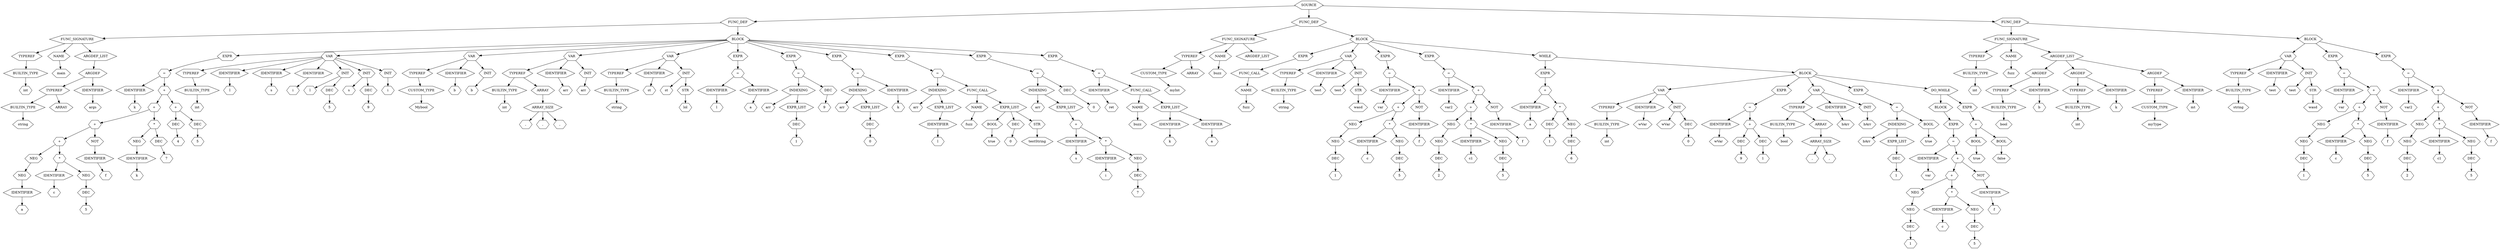 digraph Tree {
    node [shape=hexagon];
    nodeSOURCE_0 [label="SOURCE"]
    nodeSOURCE_0 -> nodeFUNC_DEF_1;
    nodeFUNC_DEF_1 [label="FUNC_DEF"]
    nodeFUNC_DEF_1 -> nodeFUNC_SIGNATURE_2;
    nodeFUNC_SIGNATURE_2 [label="FUNC_SIGNATURE"]
    nodeFUNC_SIGNATURE_2 -> nodeTYPEREF_3;
    nodeTYPEREF_3 [label="TYPEREF"]
    nodeTYPEREF_3 -> nodeBUILTIN_TYPE_4;
    nodeBUILTIN_TYPE_4 [label="BUILTIN_TYPE"]
    nodeBUILTIN_TYPE_4 -> nodeint_5;
    nodeint_5 [label="int"]
    nodeFUNC_SIGNATURE_2 -> nodeNAME_6;
    nodeNAME_6 [label="NAME"]
    nodeNAME_6 -> nodemain_7;
    nodemain_7 [label="main"]
    nodeFUNC_SIGNATURE_2 -> nodeARGDEF_LIST_8;
    nodeARGDEF_LIST_8 [label="ARGDEF_LIST"]
    nodeARGDEF_LIST_8 -> nodeARGDEF_9;
    nodeARGDEF_9 [label="ARGDEF"]
    nodeARGDEF_9 -> nodeTYPEREF_10;
    nodeTYPEREF_10 [label="TYPEREF"]
    nodeTYPEREF_10 -> nodeBUILTIN_TYPE_11;
    nodeBUILTIN_TYPE_11 [label="BUILTIN_TYPE"]
    nodeBUILTIN_TYPE_11 -> nodestring_12;
    nodestring_12 [label="string"]
    nodeTYPEREF_10 -> nodeARRAY_13;
    nodeARRAY_13 [label="ARRAY"]
    nodeARGDEF_9 -> nodeIDENTIFIER_14;
    nodeIDENTIFIER_14 [label="IDENTIFIER"]
    nodeIDENTIFIER_14 -> nodeargs_15;
    nodeargs_15 [label="args"]
    nodeFUNC_DEF_1 -> nodeBLOCK_16;
    nodeBLOCK_16 [label="BLOCK"]
    nodeBLOCK_16 -> nodeEXPR_17;
    nodeEXPR_17 [label="EXPR"]
    nodeEXPR_17 -> nodeASSIGN_18;
    nodeASSIGN_18 [label="="]
    nodeASSIGN_18 -> nodeIDENTIFIER_19;
    nodeIDENTIFIER_19 [label="IDENTIFIER"]
    nodeIDENTIFIER_19 -> nodek_20;
    nodek_20 [label="k"]
    nodeASSIGN_18 -> nodePLUS_21;
    nodePLUS_21 [label="+"]
    nodePLUS_21 -> nodePLUS_22;
    nodePLUS_22 [label="+"]
    nodePLUS_22 -> nodePLUS_23;
    nodePLUS_23 [label="+"]
    nodePLUS_23 -> nodePLUS_24;
    nodePLUS_24 [label="+"]
    nodePLUS_24 -> nodeNEG_25;
    nodeNEG_25 [label="NEG"]
    nodeNEG_25 -> nodeNEG_26;
    nodeNEG_26 [label="NEG"]
    nodeNEG_26 -> nodeIDENTIFIER_27;
    nodeIDENTIFIER_27 [label="IDENTIFIER"]
    nodeIDENTIFIER_27 -> nodea_28;
    nodea_28 [label="a"]
    nodePLUS_24 -> nodeMUL_29;
    nodeMUL_29 [label="*"]
    nodeMUL_29 -> nodeIDENTIFIER_30;
    nodeIDENTIFIER_30 [label="IDENTIFIER"]
    nodeIDENTIFIER_30 -> nodec_31;
    nodec_31 [label="c"]
    nodeMUL_29 -> nodeNEG_32;
    nodeNEG_32 [label="NEG"]
    nodeNEG_32 -> nodeDEC_33;
    nodeDEC_33 [label="DEC"]
    nodeDEC_33 -> node5_34;
    node5_34 [label="5"]
    nodePLUS_23 -> nodeNOT_35;
    nodeNOT_35 [label="NOT"]
    nodeNOT_35 -> nodeIDENTIFIER_36;
    nodeIDENTIFIER_36 [label="IDENTIFIER"]
    nodeIDENTIFIER_36 -> nodef_37;
    nodef_37 [label="f"]
    nodePLUS_22 -> nodeMUL_38;
    nodeMUL_38 [label="*"]
    nodeMUL_38 -> nodeNEG_39;
    nodeNEG_39 [label="NEG"]
    nodeNEG_39 -> nodeIDENTIFIER_40;
    nodeIDENTIFIER_40 [label="IDENTIFIER"]
    nodeIDENTIFIER_40 -> nodek_41;
    nodek_41 [label="k"]
    nodeMUL_38 -> nodeDEC_42;
    nodeDEC_42 [label="DEC"]
    nodeDEC_42 -> node7_43;
    node7_43 [label="7"]
    nodePLUS_21 -> nodePLUS_44;
    nodePLUS_44 [label="+"]
    nodePLUS_44 -> nodeDEC_45;
    nodeDEC_45 [label="DEC"]
    nodeDEC_45 -> node4_46;
    node4_46 [label="4"]
    nodePLUS_44 -> nodeDEC_47;
    nodeDEC_47 [label="DEC"]
    nodeDEC_47 -> node5_48;
    node5_48 [label="5"]
    nodeBLOCK_16 -> nodeVAR_49;
    nodeVAR_49 [label="VAR"]
    nodeVAR_49 -> nodeTYPEREF_50;
    nodeTYPEREF_50 [label="TYPEREF"]
    nodeTYPEREF_50 -> nodeBUILTIN_TYPE_51;
    nodeBUILTIN_TYPE_51 [label="BUILTIN_TYPE"]
    nodeBUILTIN_TYPE_51 -> nodeint_52;
    nodeint_52 [label="int"]
    nodeVAR_49 -> nodeIDENTIFIER_53;
    nodeIDENTIFIER_53 [label="IDENTIFIER"]
    nodeIDENTIFIER_53 -> nodel_54;
    nodel_54 [label="l"]
    nodeVAR_49 -> nodeIDENTIFIER_55;
    nodeIDENTIFIER_55 [label="IDENTIFIER"]
    nodeIDENTIFIER_55 -> nodes_56;
    nodes_56 [label="s"]
    nodeVAR_49 -> nodeIDENTIFIER_57;
    nodeIDENTIFIER_57 [label="IDENTIFIER"]
    nodeIDENTIFIER_57 -> nodei_58;
    nodei_58 [label="i"]
    nodeVAR_49 -> nodeINIT_59;
    nodeINIT_59 [label="INIT"]
    nodeINIT_59 -> nodel_60;
    nodel_60 [label="l"]
    nodeINIT_59 -> nodeDEC_61;
    nodeDEC_61 [label="DEC"]
    nodeDEC_61 -> node5_62;
    node5_62 [label="5"]
    nodeVAR_49 -> nodeINIT_63;
    nodeINIT_63 [label="INIT"]
    nodeINIT_63 -> nodes_64;
    nodes_64 [label="s"]
    nodeINIT_63 -> nodeDEC_65;
    nodeDEC_65 [label="DEC"]
    nodeDEC_65 -> node9_66;
    node9_66 [label="9"]
    nodeVAR_49 -> nodeINIT_67;
    nodeINIT_67 [label="INIT"]
    nodeINIT_67 -> nodei_68;
    nodei_68 [label="i"]
    nodeBLOCK_16 -> nodeVAR_69;
    nodeVAR_69 [label="VAR"]
    nodeVAR_69 -> nodeTYPEREF_70;
    nodeTYPEREF_70 [label="TYPEREF"]
    nodeTYPEREF_70 -> nodeCUSTOM_TYPE_71;
    nodeCUSTOM_TYPE_71 [label="CUSTOM_TYPE"]
    nodeCUSTOM_TYPE_71 -> nodeMybool_72;
    nodeMybool_72 [label="Mybool"]
    nodeVAR_69 -> nodeIDENTIFIER_73;
    nodeIDENTIFIER_73 [label="IDENTIFIER"]
    nodeIDENTIFIER_73 -> nodeb_74;
    nodeb_74 [label="b"]
    nodeVAR_69 -> nodeINIT_75;
    nodeINIT_75 [label="INIT"]
    nodeINIT_75 -> nodeb_76;
    nodeb_76 [label="b"]
    nodeBLOCK_16 -> nodeVAR_77;
    nodeVAR_77 [label="VAR"]
    nodeVAR_77 -> nodeTYPEREF_78;
    nodeTYPEREF_78 [label="TYPEREF"]
    nodeTYPEREF_78 -> nodeBUILTIN_TYPE_79;
    nodeBUILTIN_TYPE_79 [label="BUILTIN_TYPE"]
    nodeBUILTIN_TYPE_79 -> nodeint_80;
    nodeint_80 [label="int"]
    nodeTYPEREF_78 -> nodeARRAY_81;
    nodeARRAY_81 [label="ARRAY"]
    nodeARRAY_81 -> nodeARRAY_SIZE_82;
    nodeARRAY_SIZE_82 [label="ARRAY_SIZE"]
    nodeARRAY_SIZE_82 -> nodeCOMMA_83;
    nodeCOMMA_83 [label=","]
    nodeARRAY_SIZE_82 -> nodeCOMMA_84;
    nodeCOMMA_84 [label=","]
    nodeARRAY_SIZE_82 -> nodeCOMMA_85;
    nodeCOMMA_85 [label=","]
    nodeVAR_77 -> nodeIDENTIFIER_86;
    nodeIDENTIFIER_86 [label="IDENTIFIER"]
    nodeIDENTIFIER_86 -> nodearr_87;
    nodearr_87 [label="arr"]
    nodeVAR_77 -> nodeINIT_88;
    nodeINIT_88 [label="INIT"]
    nodeINIT_88 -> nodearr_89;
    nodearr_89 [label="arr"]
    nodeBLOCK_16 -> nodeVAR_90;
    nodeVAR_90 [label="VAR"]
    nodeVAR_90 -> nodeTYPEREF_91;
    nodeTYPEREF_91 [label="TYPEREF"]
    nodeTYPEREF_91 -> nodeBUILTIN_TYPE_92;
    nodeBUILTIN_TYPE_92 [label="BUILTIN_TYPE"]
    nodeBUILTIN_TYPE_92 -> nodestring_93;
    nodestring_93 [label="string"]
    nodeVAR_90 -> nodeIDENTIFIER_94;
    nodeIDENTIFIER_94 [label="IDENTIFIER"]
    nodeIDENTIFIER_94 -> nodest_95;
    nodest_95 [label="st"]
    nodeVAR_90 -> nodeINIT_96;
    nodeINIT_96 [label="INIT"]
    nodeINIT_96 -> nodest_97;
    nodest_97 [label="st"]
    nodeINIT_96 -> nodeSTR_98;
    nodeSTR_98 [label="STR"]
    nodeSTR_98 -> nodelol_99;
    nodelol_99 [label="lol"]
    nodeBLOCK_16 -> nodeEXPR_100;
    nodeEXPR_100 [label="EXPR"]
    nodeEXPR_100 -> nodeASSIGN_101;
    nodeASSIGN_101 [label="="]
    nodeASSIGN_101 -> nodeIDENTIFIER_102;
    nodeIDENTIFIER_102 [label="IDENTIFIER"]
    nodeIDENTIFIER_102 -> nodel_103;
    nodel_103 [label="l"]
    nodeASSIGN_101 -> nodeIDENTIFIER_104;
    nodeIDENTIFIER_104 [label="IDENTIFIER"]
    nodeIDENTIFIER_104 -> nodea_105;
    nodea_105 [label="a"]
    nodeBLOCK_16 -> nodeEXPR_106;
    nodeEXPR_106 [label="EXPR"]
    nodeEXPR_106 -> nodeASSIGN_107;
    nodeASSIGN_107 [label="="]
    nodeASSIGN_107 -> nodeINDEXING_108;
    nodeINDEXING_108 [label="INDEXING"]
    nodeINDEXING_108 -> nodearr_109;
    nodearr_109 [label="arr"]
    nodeINDEXING_108 -> nodeEXPR_LIST_110;
    nodeEXPR_LIST_110 [label="EXPR_LIST"]
    nodeEXPR_LIST_110 -> nodeDEC_111;
    nodeDEC_111 [label="DEC"]
    nodeDEC_111 -> node1_112;
    node1_112 [label="1"]
    nodeASSIGN_107 -> nodeDEC_113;
    nodeDEC_113 [label="DEC"]
    nodeDEC_113 -> node9_114;
    node9_114 [label="9"]
    nodeBLOCK_16 -> nodeEXPR_115;
    nodeEXPR_115 [label="EXPR"]
    nodeEXPR_115 -> nodeASSIGN_116;
    nodeASSIGN_116 [label="="]
    nodeASSIGN_116 -> nodeINDEXING_117;
    nodeINDEXING_117 [label="INDEXING"]
    nodeINDEXING_117 -> nodearr_118;
    nodearr_118 [label="arr"]
    nodeINDEXING_117 -> nodeEXPR_LIST_119;
    nodeEXPR_LIST_119 [label="EXPR_LIST"]
    nodeEXPR_LIST_119 -> nodeDEC_120;
    nodeDEC_120 [label="DEC"]
    nodeDEC_120 -> node0_121;
    node0_121 [label="0"]
    nodeASSIGN_116 -> nodeIDENTIFIER_122;
    nodeIDENTIFIER_122 [label="IDENTIFIER"]
    nodeIDENTIFIER_122 -> nodek_123;
    nodek_123 [label="k"]
    nodeBLOCK_16 -> nodeEXPR_124;
    nodeEXPR_124 [label="EXPR"]
    nodeEXPR_124 -> nodeASSIGN_125;
    nodeASSIGN_125 [label="="]
    nodeASSIGN_125 -> nodeINDEXING_126;
    nodeINDEXING_126 [label="INDEXING"]
    nodeINDEXING_126 -> nodearr_127;
    nodearr_127 [label="arr"]
    nodeINDEXING_126 -> nodeEXPR_LIST_128;
    nodeEXPR_LIST_128 [label="EXPR_LIST"]
    nodeEXPR_LIST_128 -> nodeIDENTIFIER_129;
    nodeIDENTIFIER_129 [label="IDENTIFIER"]
    nodeIDENTIFIER_129 -> nodel_130;
    nodel_130 [label="l"]
    nodeASSIGN_125 -> nodeFUNC_CALL_131;
    nodeFUNC_CALL_131 [label="FUNC_CALL"]
    nodeFUNC_CALL_131 -> nodeNAME_132;
    nodeNAME_132 [label="NAME"]
    nodeNAME_132 -> nodefuzz_133;
    nodefuzz_133 [label="fuzz"]
    nodeFUNC_CALL_131 -> nodeEXPR_LIST_134;
    nodeEXPR_LIST_134 [label="EXPR_LIST"]
    nodeEXPR_LIST_134 -> nodeBOOL_135;
    nodeBOOL_135 [label="BOOL"]
    nodeBOOL_135 -> nodetrue_136;
    nodetrue_136 [label="true"]
    nodeEXPR_LIST_134 -> nodeDEC_137;
    nodeDEC_137 [label="DEC"]
    nodeDEC_137 -> node0_138;
    node0_138 [label="0"]
    nodeEXPR_LIST_134 -> nodeSTR_139;
    nodeSTR_139 [label="STR"]
    nodeSTR_139 -> nodetestString_140;
    nodetestString_140 [label="testString"]
    nodeBLOCK_16 -> nodeEXPR_141;
    nodeEXPR_141 [label="EXPR"]
    nodeEXPR_141 -> nodeASSIGN_142;
    nodeASSIGN_142 [label="="]
    nodeASSIGN_142 -> nodeINDEXING_143;
    nodeINDEXING_143 [label="INDEXING"]
    nodeINDEXING_143 -> nodearr_144;
    nodearr_144 [label="arr"]
    nodeINDEXING_143 -> nodeEXPR_LIST_145;
    nodeEXPR_LIST_145 [label="EXPR_LIST"]
    nodeEXPR_LIST_145 -> nodePLUS_146;
    nodePLUS_146 [label="+"]
    nodePLUS_146 -> nodeIDENTIFIER_147;
    nodeIDENTIFIER_147 [label="IDENTIFIER"]
    nodeIDENTIFIER_147 -> nodes_148;
    nodes_148 [label="s"]
    nodePLUS_146 -> nodeMUL_149;
    nodeMUL_149 [label="*"]
    nodeMUL_149 -> nodeIDENTIFIER_150;
    nodeIDENTIFIER_150 [label="IDENTIFIER"]
    nodeIDENTIFIER_150 -> nodei_151;
    nodei_151 [label="i"]
    nodeMUL_149 -> nodeNEG_152;
    nodeNEG_152 [label="NEG"]
    nodeNEG_152 -> nodeDEC_153;
    nodeDEC_153 [label="DEC"]
    nodeDEC_153 -> node7_154;
    node7_154 [label="7"]
    nodeASSIGN_142 -> nodeDEC_155;
    nodeDEC_155 [label="DEC"]
    nodeDEC_155 -> node0_156;
    node0_156 [label="0"]
    nodeBLOCK_16 -> nodeEXPR_157;
    nodeEXPR_157 [label="EXPR"]
    nodeEXPR_157 -> nodeASSIGN_158;
    nodeASSIGN_158 [label="="]
    nodeASSIGN_158 -> nodeIDENTIFIER_159;
    nodeIDENTIFIER_159 [label="IDENTIFIER"]
    nodeIDENTIFIER_159 -> noderet_160;
    noderet_160 [label="ret"]
    nodeASSIGN_158 -> nodeFUNC_CALL_161;
    nodeFUNC_CALL_161 [label="FUNC_CALL"]
    nodeFUNC_CALL_161 -> nodeNAME_162;
    nodeNAME_162 [label="NAME"]
    nodeNAME_162 -> nodebuzz_163;
    nodebuzz_163 [label="buzz"]
    nodeFUNC_CALL_161 -> nodeEXPR_LIST_164;
    nodeEXPR_LIST_164 [label="EXPR_LIST"]
    nodeEXPR_LIST_164 -> nodeIDENTIFIER_165;
    nodeIDENTIFIER_165 [label="IDENTIFIER"]
    nodeIDENTIFIER_165 -> nodek_166;
    nodek_166 [label="k"]
    nodeEXPR_LIST_164 -> nodeIDENTIFIER_167;
    nodeIDENTIFIER_167 [label="IDENTIFIER"]
    nodeIDENTIFIER_167 -> nodea_168;
    nodea_168 [label="a"]
    nodeSOURCE_0 -> nodeFUNC_DEF_169;
    nodeFUNC_DEF_169 [label="FUNC_DEF"]
    nodeFUNC_DEF_169 -> nodeFUNC_SIGNATURE_170;
    nodeFUNC_SIGNATURE_170 [label="FUNC_SIGNATURE"]
    nodeFUNC_SIGNATURE_170 -> nodeTYPEREF_171;
    nodeTYPEREF_171 [label="TYPEREF"]
    nodeTYPEREF_171 -> nodeCUSTOM_TYPE_172;
    nodeCUSTOM_TYPE_172 [label="CUSTOM_TYPE"]
    nodeCUSTOM_TYPE_172 -> nodemyInt_173;
    nodemyInt_173 [label="myInt"]
    nodeTYPEREF_171 -> nodeARRAY_174;
    nodeARRAY_174 [label="ARRAY"]
    nodeFUNC_SIGNATURE_170 -> nodeNAME_175;
    nodeNAME_175 [label="NAME"]
    nodeNAME_175 -> nodebuzz_176;
    nodebuzz_176 [label="buzz"]
    nodeFUNC_SIGNATURE_170 -> nodeARGDEF_LIST_177;
    nodeARGDEF_LIST_177 [label="ARGDEF_LIST"]
    nodeFUNC_DEF_169 -> nodeBLOCK_178;
    nodeBLOCK_178 [label="BLOCK"]
    nodeBLOCK_178 -> nodeEXPR_179;
    nodeEXPR_179 [label="EXPR"]
    nodeEXPR_179 -> nodeFUNC_CALL_180;
    nodeFUNC_CALL_180 [label="FUNC_CALL"]
    nodeFUNC_CALL_180 -> nodeNAME_181;
    nodeNAME_181 [label="NAME"]
    nodeNAME_181 -> nodefuzz_182;
    nodefuzz_182 [label="fuzz"]
    nodeBLOCK_178 -> nodeVAR_183;
    nodeVAR_183 [label="VAR"]
    nodeVAR_183 -> nodeTYPEREF_184;
    nodeTYPEREF_184 [label="TYPEREF"]
    nodeTYPEREF_184 -> nodeBUILTIN_TYPE_185;
    nodeBUILTIN_TYPE_185 [label="BUILTIN_TYPE"]
    nodeBUILTIN_TYPE_185 -> nodestring_186;
    nodestring_186 [label="string"]
    nodeVAR_183 -> nodeIDENTIFIER_187;
    nodeIDENTIFIER_187 [label="IDENTIFIER"]
    nodeIDENTIFIER_187 -> nodetest_188;
    nodetest_188 [label="test"]
    nodeVAR_183 -> nodeINIT_189;
    nodeINIT_189 [label="INIT"]
    nodeINIT_189 -> nodetest_190;
    nodetest_190 [label="test"]
    nodeINIT_189 -> nodeSTR_191;
    nodeSTR_191 [label="STR"]
    nodeSTR_191 -> nodewasd_192;
    nodewasd_192 [label="wasd"]
    nodeBLOCK_178 -> nodeEXPR_193;
    nodeEXPR_193 [label="EXPR"]
    nodeEXPR_193 -> nodeASSIGN_194;
    nodeASSIGN_194 [label="="]
    nodeASSIGN_194 -> nodeIDENTIFIER_195;
    nodeIDENTIFIER_195 [label="IDENTIFIER"]
    nodeIDENTIFIER_195 -> nodevar_196;
    nodevar_196 [label="var"]
    nodeASSIGN_194 -> nodePLUS_197;
    nodePLUS_197 [label="+"]
    nodePLUS_197 -> nodePLUS_198;
    nodePLUS_198 [label="+"]
    nodePLUS_198 -> nodeNEG_199;
    nodeNEG_199 [label="NEG"]
    nodeNEG_199 -> nodeNEG_200;
    nodeNEG_200 [label="NEG"]
    nodeNEG_200 -> nodeDEC_201;
    nodeDEC_201 [label="DEC"]
    nodeDEC_201 -> node1_202;
    node1_202 [label="1"]
    nodePLUS_198 -> nodeMUL_203;
    nodeMUL_203 [label="*"]
    nodeMUL_203 -> nodeIDENTIFIER_204;
    nodeIDENTIFIER_204 [label="IDENTIFIER"]
    nodeIDENTIFIER_204 -> nodec_205;
    nodec_205 [label="c"]
    nodeMUL_203 -> nodeNEG_206;
    nodeNEG_206 [label="NEG"]
    nodeNEG_206 -> nodeDEC_207;
    nodeDEC_207 [label="DEC"]
    nodeDEC_207 -> node5_208;
    node5_208 [label="5"]
    nodePLUS_197 -> nodeNOT_209;
    nodeNOT_209 [label="NOT"]
    nodeNOT_209 -> nodeIDENTIFIER_210;
    nodeIDENTIFIER_210 [label="IDENTIFIER"]
    nodeIDENTIFIER_210 -> nodef_211;
    nodef_211 [label="f"]
    nodeBLOCK_178 -> nodeEXPR_212;
    nodeEXPR_212 [label="EXPR"]
    nodeEXPR_212 -> nodeASSIGN_213;
    nodeASSIGN_213 [label="="]
    nodeASSIGN_213 -> nodeIDENTIFIER_214;
    nodeIDENTIFIER_214 [label="IDENTIFIER"]
    nodeIDENTIFIER_214 -> nodevar2_215;
    nodevar2_215 [label="var2"]
    nodeASSIGN_213 -> nodePLUS_216;
    nodePLUS_216 [label="+"]
    nodePLUS_216 -> nodePLUS_217;
    nodePLUS_217 [label="+"]
    nodePLUS_217 -> nodeNEG_218;
    nodeNEG_218 [label="NEG"]
    nodeNEG_218 -> nodeNEG_219;
    nodeNEG_219 [label="NEG"]
    nodeNEG_219 -> nodeDEC_220;
    nodeDEC_220 [label="DEC"]
    nodeDEC_220 -> node2_221;
    node2_221 [label="2"]
    nodePLUS_217 -> nodeMUL_222;
    nodeMUL_222 [label="*"]
    nodeMUL_222 -> nodeIDENTIFIER_223;
    nodeIDENTIFIER_223 [label="IDENTIFIER"]
    nodeIDENTIFIER_223 -> nodec1_224;
    nodec1_224 [label="c1"]
    nodeMUL_222 -> nodeNEG_225;
    nodeNEG_225 [label="NEG"]
    nodeNEG_225 -> nodeDEC_226;
    nodeDEC_226 [label="DEC"]
    nodeDEC_226 -> node5_227;
    node5_227 [label="5"]
    nodePLUS_216 -> nodeNOT_228;
    nodeNOT_228 [label="NOT"]
    nodeNOT_228 -> nodeIDENTIFIER_229;
    nodeIDENTIFIER_229 [label="IDENTIFIER"]
    nodeIDENTIFIER_229 -> nodef_230;
    nodef_230 [label="f"]
    nodeBLOCK_178 -> nodeWHILE_231;
    nodeWHILE_231 [label="WHILE"]
    nodeWHILE_231 -> nodeEXPR_232;
    nodeEXPR_232 [label="EXPR"]
    nodeEXPR_232 -> nodePLUS_233;
    nodePLUS_233 [label="+"]
    nodePLUS_233 -> nodeIDENTIFIER_234;
    nodeIDENTIFIER_234 [label="IDENTIFIER"]
    nodeIDENTIFIER_234 -> nodea_235;
    nodea_235 [label="a"]
    nodePLUS_233 -> nodeMUL_236;
    nodeMUL_236 [label="*"]
    nodeMUL_236 -> nodeDEC_237;
    nodeDEC_237 [label="DEC"]
    nodeDEC_237 -> node1_238;
    node1_238 [label="1"]
    nodeMUL_236 -> nodeNEG_239;
    nodeNEG_239 [label="NEG"]
    nodeNEG_239 -> nodeDEC_240;
    nodeDEC_240 [label="DEC"]
    nodeDEC_240 -> node6_241;
    node6_241 [label="6"]
    nodeWHILE_231 -> nodeBLOCK_242;
    nodeBLOCK_242 [label="BLOCK"]
    nodeBLOCK_242 -> nodeVAR_243;
    nodeVAR_243 [label="VAR"]
    nodeVAR_243 -> nodeTYPEREF_244;
    nodeTYPEREF_244 [label="TYPEREF"]
    nodeTYPEREF_244 -> nodeBUILTIN_TYPE_245;
    nodeBUILTIN_TYPE_245 [label="BUILTIN_TYPE"]
    nodeBUILTIN_TYPE_245 -> nodeint_246;
    nodeint_246 [label="int"]
    nodeVAR_243 -> nodeIDENTIFIER_247;
    nodeIDENTIFIER_247 [label="IDENTIFIER"]
    nodeIDENTIFIER_247 -> nodewVar_248;
    nodewVar_248 [label="wVar"]
    nodeVAR_243 -> nodeINIT_249;
    nodeINIT_249 [label="INIT"]
    nodeINIT_249 -> nodewVar_250;
    nodewVar_250 [label="wVar"]
    nodeINIT_249 -> nodeDEC_251;
    nodeDEC_251 [label="DEC"]
    nodeDEC_251 -> node0_252;
    node0_252 [label="0"]
    nodeBLOCK_242 -> nodeEXPR_253;
    nodeEXPR_253 [label="EXPR"]
    nodeEXPR_253 -> nodeASSIGN_254;
    nodeASSIGN_254 [label="="]
    nodeASSIGN_254 -> nodeIDENTIFIER_255;
    nodeIDENTIFIER_255 [label="IDENTIFIER"]
    nodeIDENTIFIER_255 -> nodewVar_256;
    nodewVar_256 [label="wVar"]
    nodeASSIGN_254 -> nodePLUS_257;
    nodePLUS_257 [label="+"]
    nodePLUS_257 -> nodeDEC_258;
    nodeDEC_258 [label="DEC"]
    nodeDEC_258 -> node9_259;
    node9_259 [label="9"]
    nodePLUS_257 -> nodeDEC_260;
    nodeDEC_260 [label="DEC"]
    nodeDEC_260 -> node1_261;
    node1_261 [label="1"]
    nodeBLOCK_242 -> nodeVAR_262;
    nodeVAR_262 [label="VAR"]
    nodeVAR_262 -> nodeTYPEREF_263;
    nodeTYPEREF_263 [label="TYPEREF"]
    nodeTYPEREF_263 -> nodeBUILTIN_TYPE_264;
    nodeBUILTIN_TYPE_264 [label="BUILTIN_TYPE"]
    nodeBUILTIN_TYPE_264 -> nodebool_265;
    nodebool_265 [label="bool"]
    nodeTYPEREF_263 -> nodeARRAY_266;
    nodeARRAY_266 [label="ARRAY"]
    nodeARRAY_266 -> nodeARRAY_SIZE_267;
    nodeARRAY_SIZE_267 [label="ARRAY_SIZE"]
    nodeARRAY_SIZE_267 -> nodeCOMMA_268;
    nodeCOMMA_268 [label=","]
    nodeARRAY_SIZE_267 -> nodeCOMMA_269;
    nodeCOMMA_269 [label=","]
    nodeVAR_262 -> nodeIDENTIFIER_270;
    nodeIDENTIFIER_270 [label="IDENTIFIER"]
    nodeIDENTIFIER_270 -> nodebArr_271;
    nodebArr_271 [label="bArr"]
    nodeVAR_262 -> nodeINIT_272;
    nodeINIT_272 [label="INIT"]
    nodeINIT_272 -> nodebArr_273;
    nodebArr_273 [label="bArr"]
    nodeBLOCK_242 -> nodeEXPR_274;
    nodeEXPR_274 [label="EXPR"]
    nodeEXPR_274 -> nodeASSIGN_275;
    nodeASSIGN_275 [label="="]
    nodeASSIGN_275 -> nodeINDEXING_276;
    nodeINDEXING_276 [label="INDEXING"]
    nodeINDEXING_276 -> nodebArr_277;
    nodebArr_277 [label="bArr"]
    nodeINDEXING_276 -> nodeEXPR_LIST_278;
    nodeEXPR_LIST_278 [label="EXPR_LIST"]
    nodeEXPR_LIST_278 -> nodeDEC_279;
    nodeDEC_279 [label="DEC"]
    nodeDEC_279 -> node1_280;
    node1_280 [label="1"]
    nodeASSIGN_275 -> nodeBOOL_281;
    nodeBOOL_281 [label="BOOL"]
    nodeBOOL_281 -> nodetrue_282;
    nodetrue_282 [label="true"]
    nodeBLOCK_242 -> nodeDO_WHILE_283;
    nodeDO_WHILE_283 [label="DO_WHILE"]
    nodeDO_WHILE_283 -> nodeBLOCK_284;
    nodeBLOCK_284 [label="BLOCK"]
    nodeBLOCK_284 -> nodeEXPR_285;
    nodeEXPR_285 [label="EXPR"]
    nodeEXPR_285 -> nodeASSIGN_286;
    nodeASSIGN_286 [label="="]
    nodeASSIGN_286 -> nodeIDENTIFIER_287;
    nodeIDENTIFIER_287 [label="IDENTIFIER"]
    nodeIDENTIFIER_287 -> nodevar_288;
    nodevar_288 [label="var"]
    nodeASSIGN_286 -> nodePLUS_289;
    nodePLUS_289 [label="+"]
    nodePLUS_289 -> nodePLUS_290;
    nodePLUS_290 [label="+"]
    nodePLUS_290 -> nodeNEG_291;
    nodeNEG_291 [label="NEG"]
    nodeNEG_291 -> nodeNEG_292;
    nodeNEG_292 [label="NEG"]
    nodeNEG_292 -> nodeDEC_293;
    nodeDEC_293 [label="DEC"]
    nodeDEC_293 -> node1_294;
    node1_294 [label="1"]
    nodePLUS_290 -> nodeMUL_295;
    nodeMUL_295 [label="*"]
    nodeMUL_295 -> nodeIDENTIFIER_296;
    nodeIDENTIFIER_296 [label="IDENTIFIER"]
    nodeIDENTIFIER_296 -> nodec_297;
    nodec_297 [label="c"]
    nodeMUL_295 -> nodeNEG_298;
    nodeNEG_298 [label="NEG"]
    nodeNEG_298 -> nodeDEC_299;
    nodeDEC_299 [label="DEC"]
    nodeDEC_299 -> node5_300;
    node5_300 [label="5"]
    nodePLUS_289 -> nodeNOT_301;
    nodeNOT_301 [label="NOT"]
    nodeNOT_301 -> nodeIDENTIFIER_302;
    nodeIDENTIFIER_302 [label="IDENTIFIER"]
    nodeIDENTIFIER_302 -> nodef_303;
    nodef_303 [label="f"]
    nodeDO_WHILE_283 -> nodeEXPR_304;
    nodeEXPR_304 [label="EXPR"]
    nodeEXPR_304 -> nodePLUS_305;
    nodePLUS_305 [label="+"]
    nodePLUS_305 -> nodeBOOL_306;
    nodeBOOL_306 [label="BOOL"]
    nodeBOOL_306 -> nodetrue_307;
    nodetrue_307 [label="true"]
    nodePLUS_305 -> nodeBOOL_308;
    nodeBOOL_308 [label="BOOL"]
    nodeBOOL_308 -> nodefalse_309;
    nodefalse_309 [label="false"]
    nodeSOURCE_0 -> nodeFUNC_DEF_310;
    nodeFUNC_DEF_310 [label="FUNC_DEF"]
    nodeFUNC_DEF_310 -> nodeFUNC_SIGNATURE_311;
    nodeFUNC_SIGNATURE_311 [label="FUNC_SIGNATURE"]
    nodeFUNC_SIGNATURE_311 -> nodeTYPEREF_312;
    nodeTYPEREF_312 [label="TYPEREF"]
    nodeTYPEREF_312 -> nodeBUILTIN_TYPE_313;
    nodeBUILTIN_TYPE_313 [label="BUILTIN_TYPE"]
    nodeBUILTIN_TYPE_313 -> nodeint_314;
    nodeint_314 [label="int"]
    nodeFUNC_SIGNATURE_311 -> nodeNAME_315;
    nodeNAME_315 [label="NAME"]
    nodeNAME_315 -> nodefuzz_316;
    nodefuzz_316 [label="fuzz"]
    nodeFUNC_SIGNATURE_311 -> nodeARGDEF_LIST_317;
    nodeARGDEF_LIST_317 [label="ARGDEF_LIST"]
    nodeARGDEF_LIST_317 -> nodeARGDEF_318;
    nodeARGDEF_318 [label="ARGDEF"]
    nodeARGDEF_318 -> nodeTYPEREF_319;
    nodeTYPEREF_319 [label="TYPEREF"]
    nodeTYPEREF_319 -> nodeBUILTIN_TYPE_320;
    nodeBUILTIN_TYPE_320 [label="BUILTIN_TYPE"]
    nodeBUILTIN_TYPE_320 -> nodebool_321;
    nodebool_321 [label="bool"]
    nodeARGDEF_318 -> nodeIDENTIFIER_322;
    nodeIDENTIFIER_322 [label="IDENTIFIER"]
    nodeIDENTIFIER_322 -> nodeb_323;
    nodeb_323 [label="b"]
    nodeARGDEF_LIST_317 -> nodeARGDEF_324;
    nodeARGDEF_324 [label="ARGDEF"]
    nodeARGDEF_324 -> nodeTYPEREF_325;
    nodeTYPEREF_325 [label="TYPEREF"]
    nodeTYPEREF_325 -> nodeBUILTIN_TYPE_326;
    nodeBUILTIN_TYPE_326 [label="BUILTIN_TYPE"]
    nodeBUILTIN_TYPE_326 -> nodeint_327;
    nodeint_327 [label="int"]
    nodeARGDEF_324 -> nodeIDENTIFIER_328;
    nodeIDENTIFIER_328 [label="IDENTIFIER"]
    nodeIDENTIFIER_328 -> nodek_329;
    nodek_329 [label="k"]
    nodeARGDEF_LIST_317 -> nodeARGDEF_330;
    nodeARGDEF_330 [label="ARGDEF"]
    nodeARGDEF_330 -> nodeTYPEREF_331;
    nodeTYPEREF_331 [label="TYPEREF"]
    nodeTYPEREF_331 -> nodeCUSTOM_TYPE_332;
    nodeCUSTOM_TYPE_332 [label="CUSTOM_TYPE"]
    nodeCUSTOM_TYPE_332 -> nodemyType_333;
    nodemyType_333 [label="myType"]
    nodeARGDEF_330 -> nodeIDENTIFIER_334;
    nodeIDENTIFIER_334 [label="IDENTIFIER"]
    nodeIDENTIFIER_334 -> nodemt_335;
    nodemt_335 [label="mt"]
    nodeFUNC_DEF_310 -> nodeBLOCK_336;
    nodeBLOCK_336 [label="BLOCK"]
    nodeBLOCK_336 -> nodeVAR_337;
    nodeVAR_337 [label="VAR"]
    nodeVAR_337 -> nodeTYPEREF_338;
    nodeTYPEREF_338 [label="TYPEREF"]
    nodeTYPEREF_338 -> nodeBUILTIN_TYPE_339;
    nodeBUILTIN_TYPE_339 [label="BUILTIN_TYPE"]
    nodeBUILTIN_TYPE_339 -> nodestring_340;
    nodestring_340 [label="string"]
    nodeVAR_337 -> nodeIDENTIFIER_341;
    nodeIDENTIFIER_341 [label="IDENTIFIER"]
    nodeIDENTIFIER_341 -> nodetest_342;
    nodetest_342 [label="test"]
    nodeVAR_337 -> nodeINIT_343;
    nodeINIT_343 [label="INIT"]
    nodeINIT_343 -> nodetest_344;
    nodetest_344 [label="test"]
    nodeINIT_343 -> nodeSTR_345;
    nodeSTR_345 [label="STR"]
    nodeSTR_345 -> nodewasd_346;
    nodewasd_346 [label="wasd"]
    nodeBLOCK_336 -> nodeEXPR_347;
    nodeEXPR_347 [label="EXPR"]
    nodeEXPR_347 -> nodeASSIGN_348;
    nodeASSIGN_348 [label="="]
    nodeASSIGN_348 -> nodeIDENTIFIER_349;
    nodeIDENTIFIER_349 [label="IDENTIFIER"]
    nodeIDENTIFIER_349 -> nodevar_350;
    nodevar_350 [label="var"]
    nodeASSIGN_348 -> nodePLUS_351;
    nodePLUS_351 [label="+"]
    nodePLUS_351 -> nodePLUS_352;
    nodePLUS_352 [label="+"]
    nodePLUS_352 -> nodeNEG_353;
    nodeNEG_353 [label="NEG"]
    nodeNEG_353 -> nodeNEG_354;
    nodeNEG_354 [label="NEG"]
    nodeNEG_354 -> nodeDEC_355;
    nodeDEC_355 [label="DEC"]
    nodeDEC_355 -> node1_356;
    node1_356 [label="1"]
    nodePLUS_352 -> nodeMUL_357;
    nodeMUL_357 [label="*"]
    nodeMUL_357 -> nodeIDENTIFIER_358;
    nodeIDENTIFIER_358 [label="IDENTIFIER"]
    nodeIDENTIFIER_358 -> nodec_359;
    nodec_359 [label="c"]
    nodeMUL_357 -> nodeNEG_360;
    nodeNEG_360 [label="NEG"]
    nodeNEG_360 -> nodeDEC_361;
    nodeDEC_361 [label="DEC"]
    nodeDEC_361 -> node5_362;
    node5_362 [label="5"]
    nodePLUS_351 -> nodeNOT_363;
    nodeNOT_363 [label="NOT"]
    nodeNOT_363 -> nodeIDENTIFIER_364;
    nodeIDENTIFIER_364 [label="IDENTIFIER"]
    nodeIDENTIFIER_364 -> nodef_365;
    nodef_365 [label="f"]
    nodeBLOCK_336 -> nodeEXPR_366;
    nodeEXPR_366 [label="EXPR"]
    nodeEXPR_366 -> nodeASSIGN_367;
    nodeASSIGN_367 [label="="]
    nodeASSIGN_367 -> nodeIDENTIFIER_368;
    nodeIDENTIFIER_368 [label="IDENTIFIER"]
    nodeIDENTIFIER_368 -> nodevar2_369;
    nodevar2_369 [label="var2"]
    nodeASSIGN_367 -> nodePLUS_370;
    nodePLUS_370 [label="+"]
    nodePLUS_370 -> nodePLUS_371;
    nodePLUS_371 [label="+"]
    nodePLUS_371 -> nodeNEG_372;
    nodeNEG_372 [label="NEG"]
    nodeNEG_372 -> nodeNEG_373;
    nodeNEG_373 [label="NEG"]
    nodeNEG_373 -> nodeDEC_374;
    nodeDEC_374 [label="DEC"]
    nodeDEC_374 -> node2_375;
    node2_375 [label="2"]
    nodePLUS_371 -> nodeMUL_376;
    nodeMUL_376 [label="*"]
    nodeMUL_376 -> nodeIDENTIFIER_377;
    nodeIDENTIFIER_377 [label="IDENTIFIER"]
    nodeIDENTIFIER_377 -> nodec1_378;
    nodec1_378 [label="c1"]
    nodeMUL_376 -> nodeNEG_379;
    nodeNEG_379 [label="NEG"]
    nodeNEG_379 -> nodeDEC_380;
    nodeDEC_380 [label="DEC"]
    nodeDEC_380 -> node5_381;
    node5_381 [label="5"]
    nodePLUS_370 -> nodeNOT_382;
    nodeNOT_382 [label="NOT"]
    nodeNOT_382 -> nodeIDENTIFIER_383;
    nodeIDENTIFIER_383 [label="IDENTIFIER"]
    nodeIDENTIFIER_383 -> nodef_384;
    nodef_384 [label="f"]
}
